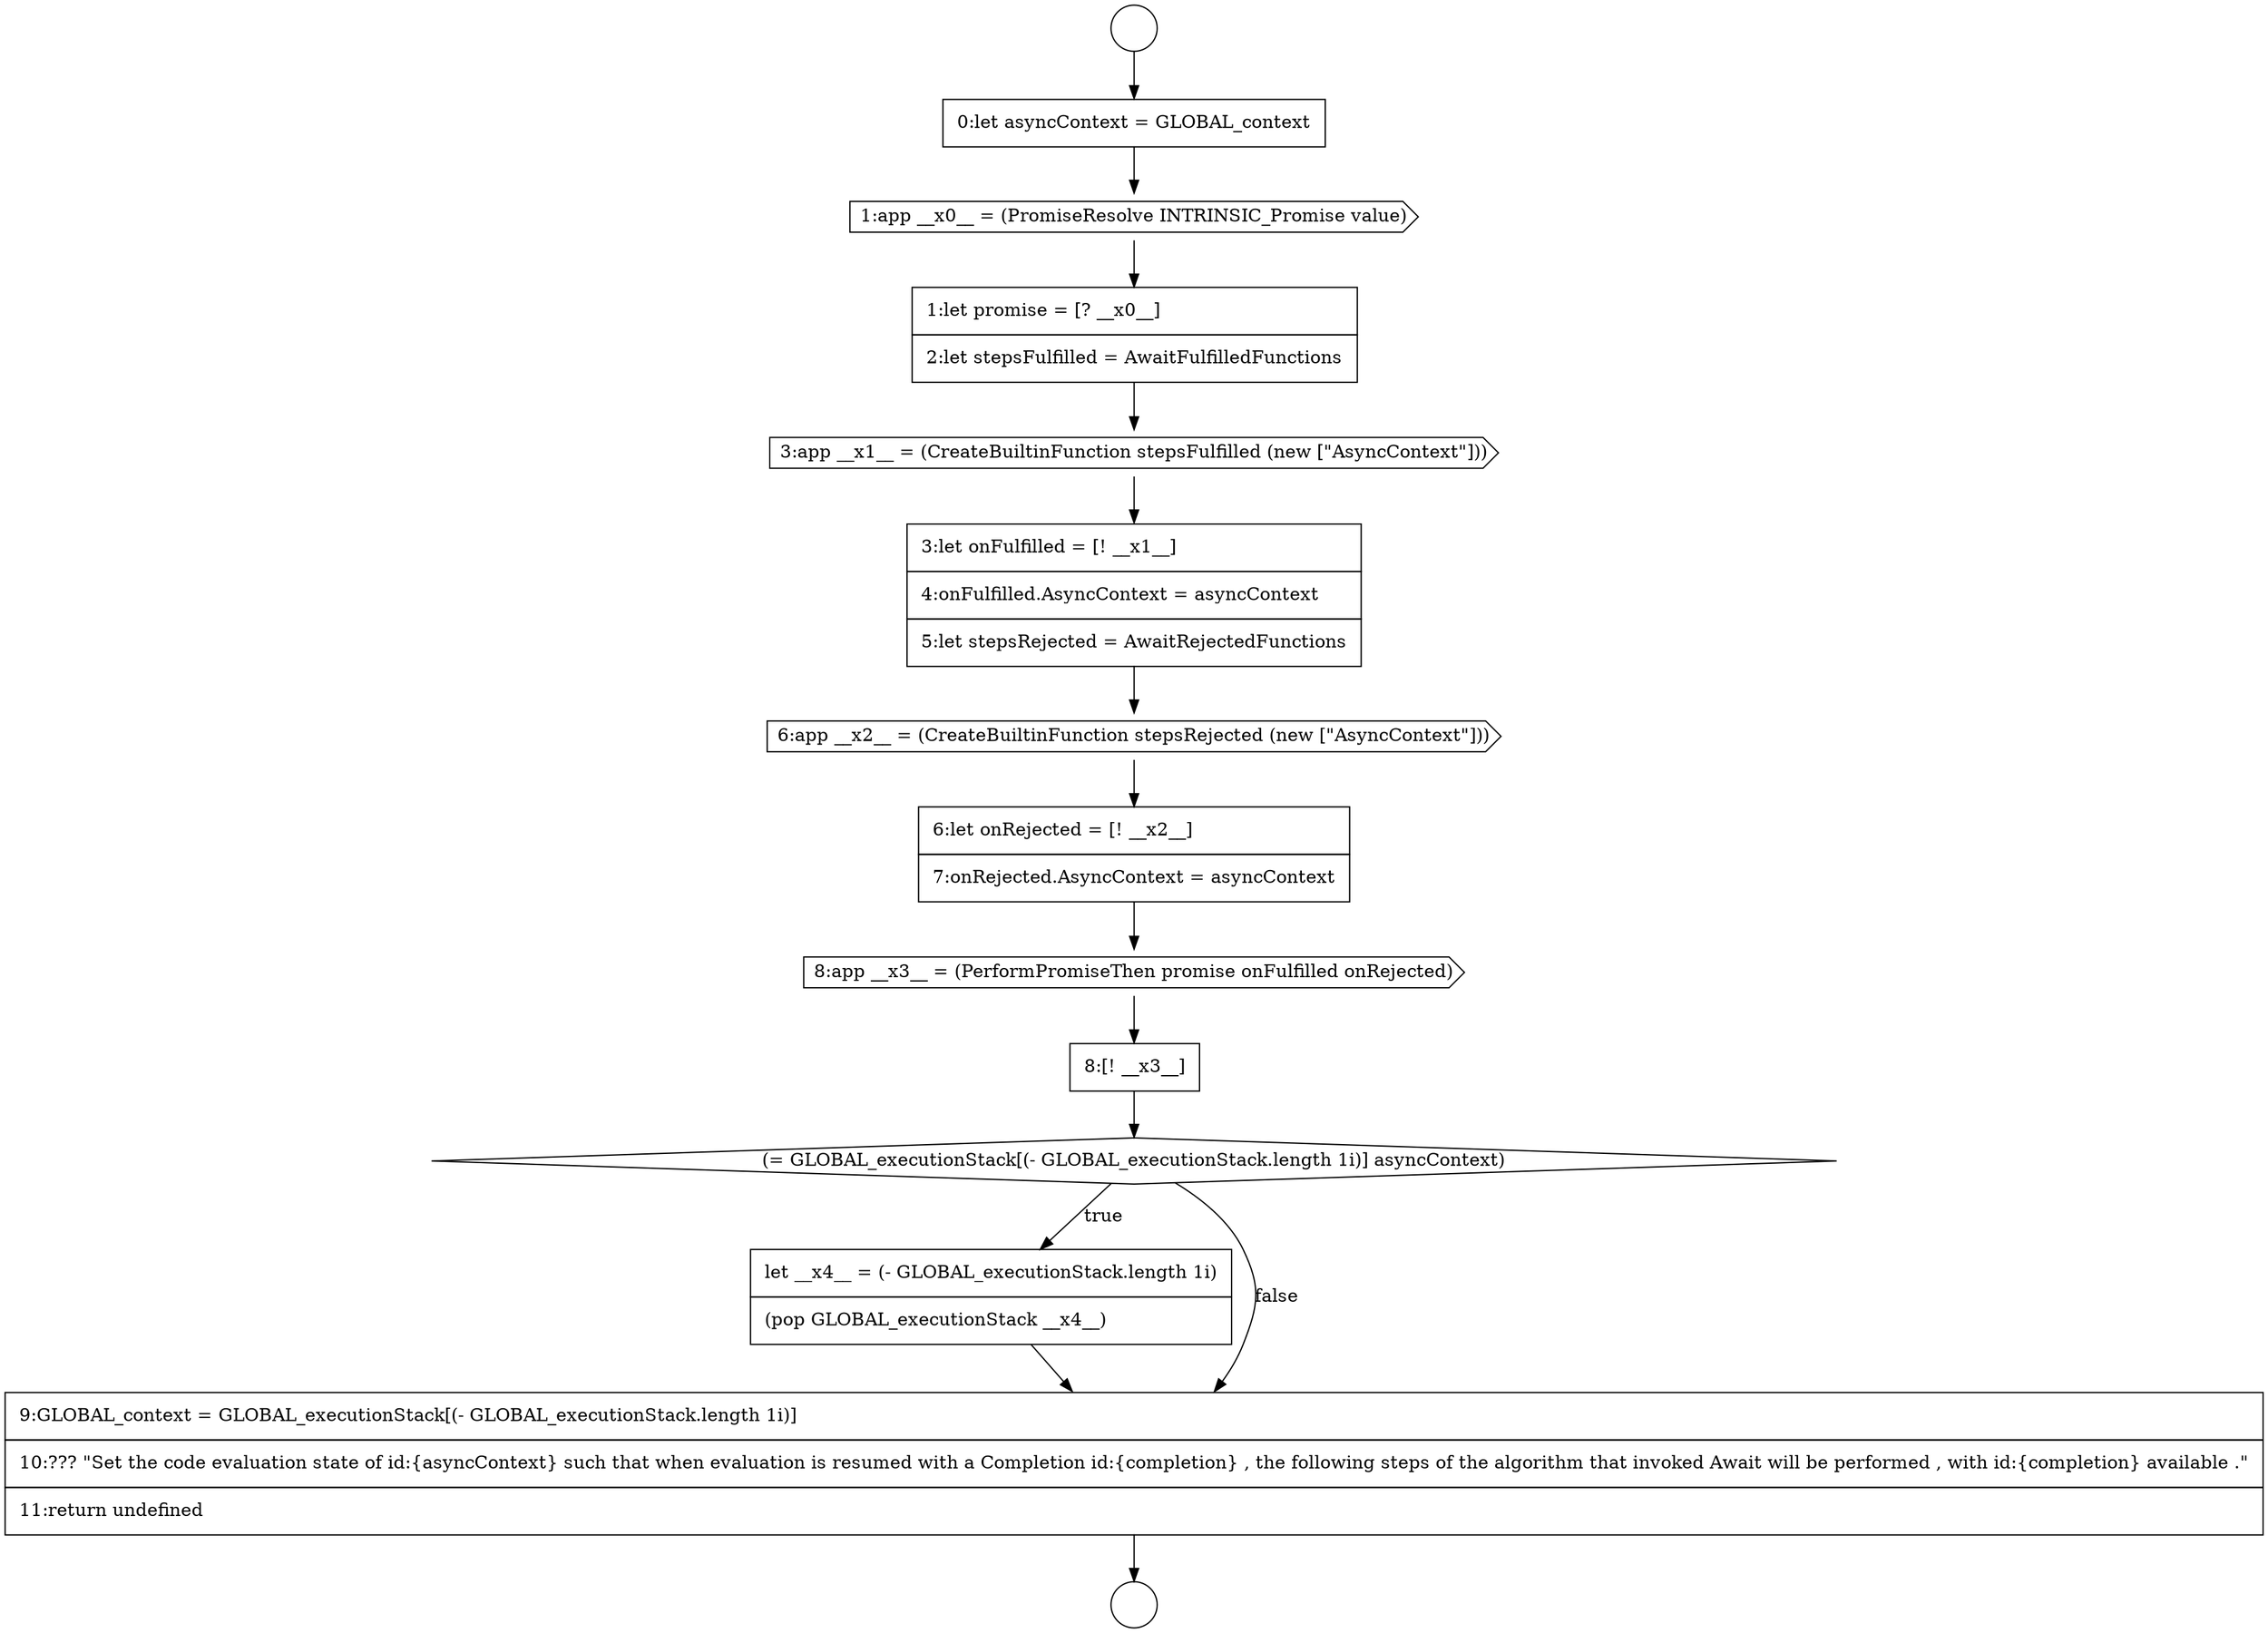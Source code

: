 digraph {
  node257 [shape=cds, label=<<font color="black">1:app __x0__ = (PromiseResolve INTRINSIC_Promise value)</font>> color="black" fillcolor="white" style=filled]
  node261 [shape=cds, label=<<font color="black">6:app __x2__ = (CreateBuiltinFunction stepsRejected (new [&quot;AsyncContext&quot;]))</font>> color="black" fillcolor="white" style=filled]
  node265 [shape=diamond, label=<<font color="black">(= GLOBAL_executionStack[(- GLOBAL_executionStack.length 1i)] asyncContext)</font>> color="black" fillcolor="white" style=filled]
  node260 [shape=none, margin=0, label=<<font color="black">
    <table border="0" cellborder="1" cellspacing="0" cellpadding="10">
      <tr><td align="left">3:let onFulfilled = [! __x1__]</td></tr>
      <tr><td align="left">4:onFulfilled.AsyncContext = asyncContext</td></tr>
      <tr><td align="left">5:let stepsRejected = AwaitRejectedFunctions</td></tr>
    </table>
  </font>> color="black" fillcolor="white" style=filled]
  node256 [shape=none, margin=0, label=<<font color="black">
    <table border="0" cellborder="1" cellspacing="0" cellpadding="10">
      <tr><td align="left">0:let asyncContext = GLOBAL_context</td></tr>
    </table>
  </font>> color="black" fillcolor="white" style=filled]
  node266 [shape=none, margin=0, label=<<font color="black">
    <table border="0" cellborder="1" cellspacing="0" cellpadding="10">
      <tr><td align="left">let __x4__ = (- GLOBAL_executionStack.length 1i)</td></tr>
      <tr><td align="left">(pop GLOBAL_executionStack __x4__)</td></tr>
    </table>
  </font>> color="black" fillcolor="white" style=filled]
  node264 [shape=none, margin=0, label=<<font color="black">
    <table border="0" cellborder="1" cellspacing="0" cellpadding="10">
      <tr><td align="left">8:[! __x3__]</td></tr>
    </table>
  </font>> color="black" fillcolor="white" style=filled]
  node259 [shape=cds, label=<<font color="black">3:app __x1__ = (CreateBuiltinFunction stepsFulfilled (new [&quot;AsyncContext&quot;]))</font>> color="black" fillcolor="white" style=filled]
  node267 [shape=none, margin=0, label=<<font color="black">
    <table border="0" cellborder="1" cellspacing="0" cellpadding="10">
      <tr><td align="left">9:GLOBAL_context = GLOBAL_executionStack[(- GLOBAL_executionStack.length 1i)]</td></tr>
      <tr><td align="left">10:??? &quot;Set the code evaluation state of id:{asyncContext} such that when evaluation is resumed with a Completion id:{completion} , the following steps of the algorithm that invoked Await will be performed , with id:{completion} available .&quot;</td></tr>
      <tr><td align="left">11:return undefined</td></tr>
    </table>
  </font>> color="black" fillcolor="white" style=filled]
  node255 [shape=circle label=" " color="black" fillcolor="white" style=filled]
  node263 [shape=cds, label=<<font color="black">8:app __x3__ = (PerformPromiseThen promise onFulfilled onRejected)</font>> color="black" fillcolor="white" style=filled]
  node258 [shape=none, margin=0, label=<<font color="black">
    <table border="0" cellborder="1" cellspacing="0" cellpadding="10">
      <tr><td align="left">1:let promise = [? __x0__]</td></tr>
      <tr><td align="left">2:let stepsFulfilled = AwaitFulfilledFunctions</td></tr>
    </table>
  </font>> color="black" fillcolor="white" style=filled]
  node262 [shape=none, margin=0, label=<<font color="black">
    <table border="0" cellborder="1" cellspacing="0" cellpadding="10">
      <tr><td align="left">6:let onRejected = [! __x2__]</td></tr>
      <tr><td align="left">7:onRejected.AsyncContext = asyncContext</td></tr>
    </table>
  </font>> color="black" fillcolor="white" style=filled]
  node254 [shape=circle label=" " color="black" fillcolor="white" style=filled]
  node263 -> node264 [ color="black"]
  node257 -> node258 [ color="black"]
  node259 -> node260 [ color="black"]
  node256 -> node257 [ color="black"]
  node254 -> node256 [ color="black"]
  node261 -> node262 [ color="black"]
  node262 -> node263 [ color="black"]
  node264 -> node265 [ color="black"]
  node267 -> node255 [ color="black"]
  node260 -> node261 [ color="black"]
  node266 -> node267 [ color="black"]
  node258 -> node259 [ color="black"]
  node265 -> node266 [label=<<font color="black">true</font>> color="black"]
  node265 -> node267 [label=<<font color="black">false</font>> color="black"]
}

